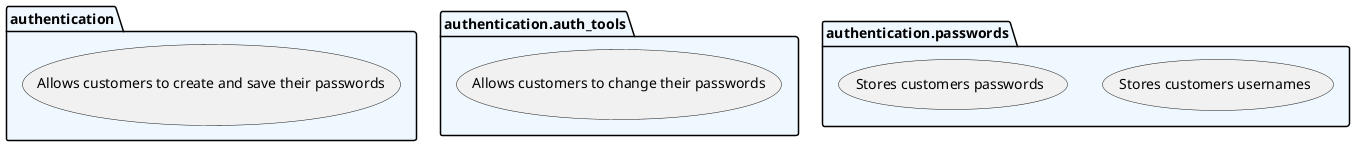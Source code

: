 @startuml packages
set namespaceSeparator none
package "authentication" as authentication #aliceblue {
    usecase "Allows customers to create and save their passwords" as create_account
}
package "authentication.auth_tools" as authentication.auth_tools #aliceblue {
    usecase "Allows customers to change their passwords" as change_password
}
package "authentication.passwords" as authentication.passwords #aliceblue {
    usecase "Stores customers usernames" as store_username
    usecase "Stores customers passwords" as store_passwords
}
@enduml
